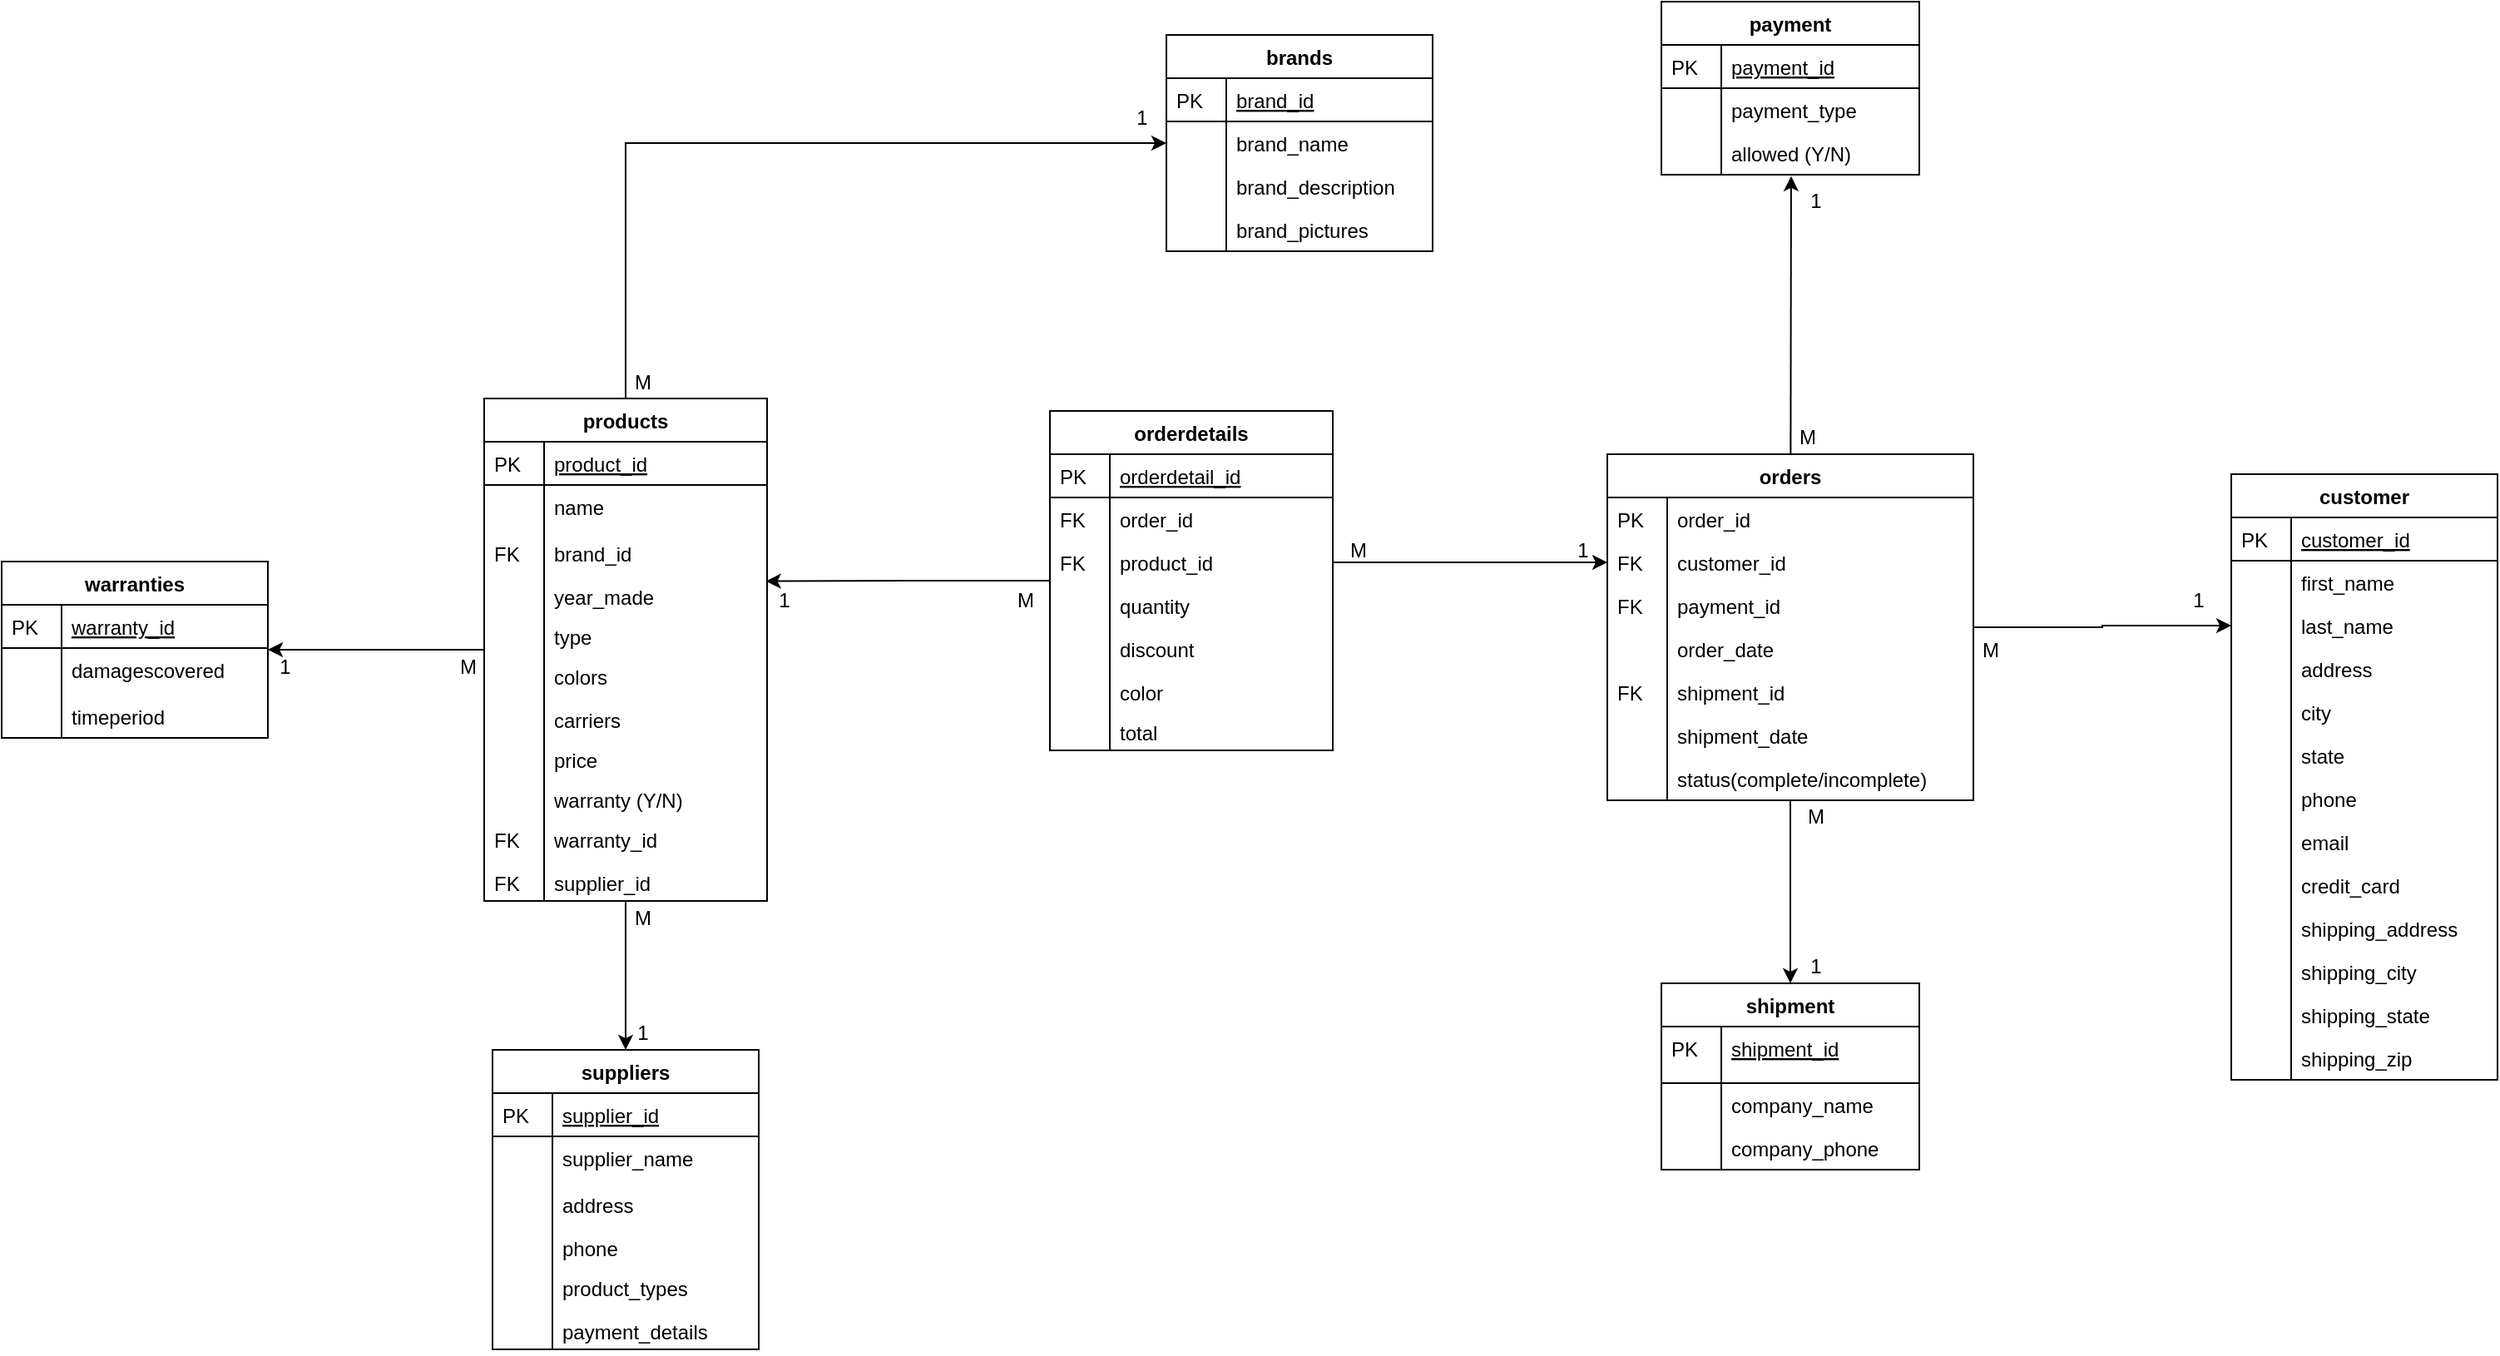<mxfile version="14.5.7" type="device" pages="2"><diagram id="UAbORmO-be3CJ3H6lX2b" name="Page-1"><mxGraphModel dx="2272" dy="762" grid="1" gridSize="10" guides="1" tooltips="1" connect="1" arrows="1" fold="1" page="1" pageScale="1" pageWidth="850" pageHeight="1100" math="0" shadow="0"><root><mxCell id="0"/><mxCell id="1" parent="0"/><mxCell id="PL3y0zUnWInTUXPG4o24-1" value="" style="edgeStyle=orthogonalEdgeStyle;rounded=0;orthogonalLoop=1;jettySize=auto;html=1;fontColor=#000000;entryX=0;entryY=0.5;entryDx=0;entryDy=0;" parent="1" source="PL3y0zUnWInTUXPG4o24-4" target="PL3y0zUnWInTUXPG4o24-53" edge="1"><mxGeometry relative="1" as="geometry"><mxPoint x="384" y="476.0" as="targetPoint"/></mxGeometry></mxCell><mxCell id="PL3y0zUnWInTUXPG4o24-2" value="" style="edgeStyle=orthogonalEdgeStyle;rounded=0;orthogonalLoop=1;jettySize=auto;html=1;fontColor=#000000;" parent="1" source="PL3y0zUnWInTUXPG4o24-4" target="PL3y0zUnWInTUXPG4o24-120" edge="1"><mxGeometry relative="1" as="geometry"/></mxCell><mxCell id="PL3y0zUnWInTUXPG4o24-3" value="" style="edgeStyle=orthogonalEdgeStyle;rounded=0;orthogonalLoop=1;jettySize=auto;html=1;fontColor=#000000;" parent="1" source="PL3y0zUnWInTUXPG4o24-4" target="PL3y0zUnWInTUXPG4o24-133" edge="1"><mxGeometry relative="1" as="geometry"/></mxCell><mxCell id="PL3y0zUnWInTUXPG4o24-4" value="products" style="swimlane;fontStyle=1;childLayout=stackLayout;horizontal=1;startSize=26;horizontalStack=0;resizeParent=1;resizeLast=0;collapsible=1;marginBottom=0;rounded=0;shadow=0;strokeWidth=1;" parent="1" vertex="1"><mxGeometry x="44" y="614.5" width="170" height="302" as="geometry"><mxRectangle x="20" y="171" width="160" height="26" as="alternateBounds"/></mxGeometry></mxCell><mxCell id="PL3y0zUnWInTUXPG4o24-5" value="product_id" style="shape=partialRectangle;top=0;left=0;right=0;bottom=1;align=left;verticalAlign=top;fillColor=none;spacingLeft=40;spacingRight=4;overflow=hidden;rotatable=0;points=[[0,0.5],[1,0.5]];portConstraint=eastwest;dropTarget=0;rounded=0;shadow=0;strokeWidth=1;fontStyle=4" parent="PL3y0zUnWInTUXPG4o24-4" vertex="1"><mxGeometry y="26" width="170" height="26" as="geometry"/></mxCell><mxCell id="PL3y0zUnWInTUXPG4o24-6" value="PK" style="shape=partialRectangle;top=0;left=0;bottom=0;fillColor=none;align=left;verticalAlign=top;spacingLeft=4;spacingRight=4;overflow=hidden;rotatable=0;points=[];portConstraint=eastwest;part=1;" parent="PL3y0zUnWInTUXPG4o24-5" vertex="1" connectable="0"><mxGeometry width="36" height="26" as="geometry"/></mxCell><mxCell id="PL3y0zUnWInTUXPG4o24-7" value="name" style="shape=partialRectangle;top=0;left=0;right=0;bottom=0;align=left;verticalAlign=top;fillColor=none;spacingLeft=40;spacingRight=4;overflow=hidden;rotatable=0;points=[[0,0.5],[1,0.5]];portConstraint=eastwest;dropTarget=0;rounded=0;shadow=0;strokeWidth=1;fontStyle=0" parent="PL3y0zUnWInTUXPG4o24-4" vertex="1"><mxGeometry y="52" width="170" height="28" as="geometry"/></mxCell><mxCell id="PL3y0zUnWInTUXPG4o24-8" value="" style="shape=partialRectangle;top=0;left=0;bottom=0;fillColor=none;align=left;verticalAlign=top;spacingLeft=4;spacingRight=4;overflow=hidden;rotatable=0;points=[];portConstraint=eastwest;part=1;" parent="PL3y0zUnWInTUXPG4o24-7" vertex="1" connectable="0"><mxGeometry width="36" height="28" as="geometry"/></mxCell><mxCell id="PL3y0zUnWInTUXPG4o24-9" value="brand_id" style="shape=partialRectangle;top=0;left=0;right=0;bottom=0;align=left;verticalAlign=top;fillColor=none;spacingLeft=40;spacingRight=4;overflow=hidden;rotatable=0;points=[[0,0.5],[1,0.5]];portConstraint=eastwest;dropTarget=0;rounded=0;shadow=0;strokeWidth=1;fontStyle=0" parent="PL3y0zUnWInTUXPG4o24-4" vertex="1"><mxGeometry y="80" width="170" height="26" as="geometry"/></mxCell><mxCell id="PL3y0zUnWInTUXPG4o24-10" value="FK" style="shape=partialRectangle;top=0;left=0;bottom=0;fillColor=none;align=left;verticalAlign=top;spacingLeft=4;spacingRight=4;overflow=hidden;rotatable=0;points=[];portConstraint=eastwest;part=1;" parent="PL3y0zUnWInTUXPG4o24-9" vertex="1" connectable="0"><mxGeometry width="36" height="26" as="geometry"/></mxCell><mxCell id="PL3y0zUnWInTUXPG4o24-11" value="year_made" style="shape=partialRectangle;top=0;left=0;right=0;bottom=0;align=left;verticalAlign=top;fillColor=none;spacingLeft=40;spacingRight=4;overflow=hidden;rotatable=0;points=[[0,0.5],[1,0.5]];portConstraint=eastwest;dropTarget=0;rounded=0;shadow=0;strokeWidth=1;fontStyle=0" parent="PL3y0zUnWInTUXPG4o24-4" vertex="1"><mxGeometry y="106" width="170" height="24" as="geometry"/></mxCell><mxCell id="PL3y0zUnWInTUXPG4o24-12" value="" style="shape=partialRectangle;top=0;left=0;bottom=0;fillColor=none;align=left;verticalAlign=top;spacingLeft=4;spacingRight=4;overflow=hidden;rotatable=0;points=[];portConstraint=eastwest;part=1;" parent="PL3y0zUnWInTUXPG4o24-11" vertex="1" connectable="0"><mxGeometry width="36" height="24" as="geometry"/></mxCell><mxCell id="PL3y0zUnWInTUXPG4o24-13" value="type" style="shape=partialRectangle;top=0;left=0;right=0;bottom=0;align=left;verticalAlign=top;fillColor=none;spacingLeft=40;spacingRight=4;overflow=hidden;rotatable=0;points=[[0,0.5],[1,0.5]];portConstraint=eastwest;dropTarget=0;rounded=0;shadow=0;strokeWidth=1;" parent="PL3y0zUnWInTUXPG4o24-4" vertex="1"><mxGeometry y="130" width="170" height="24" as="geometry"/></mxCell><mxCell id="PL3y0zUnWInTUXPG4o24-14" value="" style="shape=partialRectangle;top=0;left=0;bottom=0;fillColor=none;align=left;verticalAlign=top;spacingLeft=4;spacingRight=4;overflow=hidden;rotatable=0;points=[];portConstraint=eastwest;part=1;" parent="PL3y0zUnWInTUXPG4o24-13" vertex="1" connectable="0"><mxGeometry width="36" height="24" as="geometry"/></mxCell><mxCell id="PL3y0zUnWInTUXPG4o24-15" value="colors" style="shape=partialRectangle;top=0;left=0;right=0;bottom=0;align=left;verticalAlign=top;fillColor=none;spacingLeft=40;spacingRight=4;overflow=hidden;rotatable=0;points=[[0,0.5],[1,0.5]];portConstraint=eastwest;dropTarget=0;rounded=0;shadow=0;strokeWidth=1;fontStyle=0" parent="PL3y0zUnWInTUXPG4o24-4" vertex="1"><mxGeometry y="154" width="170" height="26" as="geometry"/></mxCell><mxCell id="PL3y0zUnWInTUXPG4o24-16" value="" style="shape=partialRectangle;top=0;left=0;bottom=0;fillColor=none;align=left;verticalAlign=top;spacingLeft=4;spacingRight=4;overflow=hidden;rotatable=0;points=[];portConstraint=eastwest;part=1;" parent="PL3y0zUnWInTUXPG4o24-15" vertex="1" connectable="0"><mxGeometry width="36" height="26" as="geometry"/></mxCell><mxCell id="PL3y0zUnWInTUXPG4o24-17" value="carriers" style="shape=partialRectangle;top=0;left=0;right=0;bottom=0;align=left;verticalAlign=top;fillColor=none;spacingLeft=40;spacingRight=4;overflow=hidden;rotatable=0;points=[[0,0.5],[1,0.5]];portConstraint=eastwest;dropTarget=0;rounded=0;shadow=0;strokeWidth=1;fontStyle=0" parent="PL3y0zUnWInTUXPG4o24-4" vertex="1"><mxGeometry y="180" width="170" height="24" as="geometry"/></mxCell><mxCell id="PL3y0zUnWInTUXPG4o24-18" value="" style="shape=partialRectangle;top=0;left=0;bottom=0;fillColor=none;align=left;verticalAlign=top;spacingLeft=4;spacingRight=4;overflow=hidden;rotatable=0;points=[];portConstraint=eastwest;part=1;" parent="PL3y0zUnWInTUXPG4o24-17" vertex="1" connectable="0"><mxGeometry width="36" height="24" as="geometry"/></mxCell><mxCell id="PL3y0zUnWInTUXPG4o24-19" value="price" style="shape=partialRectangle;top=0;left=0;right=0;bottom=0;align=left;verticalAlign=top;fillColor=none;spacingLeft=40;spacingRight=4;overflow=hidden;rotatable=0;points=[[0,0.5],[1,0.5]];portConstraint=eastwest;dropTarget=0;rounded=0;shadow=0;strokeWidth=1;fontStyle=0" parent="PL3y0zUnWInTUXPG4o24-4" vertex="1"><mxGeometry y="204" width="170" height="24" as="geometry"/></mxCell><mxCell id="PL3y0zUnWInTUXPG4o24-20" value="" style="shape=partialRectangle;top=0;left=0;bottom=0;fillColor=none;align=left;verticalAlign=top;spacingLeft=4;spacingRight=4;overflow=hidden;rotatable=0;points=[];portConstraint=eastwest;part=1;" parent="PL3y0zUnWInTUXPG4o24-19" vertex="1" connectable="0"><mxGeometry width="36" height="24" as="geometry"/></mxCell><mxCell id="PL3y0zUnWInTUXPG4o24-21" value="warranty (Y/N)" style="shape=partialRectangle;top=0;left=0;right=0;bottom=0;align=left;verticalAlign=top;fillColor=none;spacingLeft=40;spacingRight=4;overflow=hidden;rotatable=0;points=[[0,0.5],[1,0.5]];portConstraint=eastwest;dropTarget=0;rounded=0;shadow=0;strokeWidth=1;" parent="PL3y0zUnWInTUXPG4o24-4" vertex="1"><mxGeometry y="228" width="170" height="24" as="geometry"/></mxCell><mxCell id="PL3y0zUnWInTUXPG4o24-22" value="" style="shape=partialRectangle;top=0;left=0;bottom=0;fillColor=none;align=left;verticalAlign=top;spacingLeft=4;spacingRight=4;overflow=hidden;rotatable=0;points=[];portConstraint=eastwest;part=1;" parent="PL3y0zUnWInTUXPG4o24-21" vertex="1" connectable="0"><mxGeometry width="36" height="24" as="geometry"/></mxCell><mxCell id="PL3y0zUnWInTUXPG4o24-23" value="warranty_id" style="shape=partialRectangle;top=0;left=0;right=0;bottom=0;align=left;verticalAlign=top;fillColor=none;spacingLeft=40;spacingRight=4;overflow=hidden;rotatable=0;points=[[0,0.5],[1,0.5]];portConstraint=eastwest;dropTarget=0;rounded=0;shadow=0;strokeWidth=1;fontStyle=0" parent="PL3y0zUnWInTUXPG4o24-4" vertex="1"><mxGeometry y="252" width="170" height="26" as="geometry"/></mxCell><mxCell id="PL3y0zUnWInTUXPG4o24-24" value="FK" style="shape=partialRectangle;top=0;left=0;bottom=0;fillColor=none;align=left;verticalAlign=top;spacingLeft=4;spacingRight=4;overflow=hidden;rotatable=0;points=[];portConstraint=eastwest;part=1;" parent="PL3y0zUnWInTUXPG4o24-23" vertex="1" connectable="0"><mxGeometry width="36" height="26" as="geometry"/></mxCell><mxCell id="PL3y0zUnWInTUXPG4o24-25" value="supplier_id" style="shape=partialRectangle;top=0;left=0;right=0;bottom=0;align=left;verticalAlign=top;fillColor=none;spacingLeft=40;spacingRight=4;overflow=hidden;rotatable=0;points=[[0,0.5],[1,0.5]];portConstraint=eastwest;dropTarget=0;rounded=0;shadow=0;strokeWidth=1;" parent="PL3y0zUnWInTUXPG4o24-4" vertex="1"><mxGeometry y="278" width="170" height="24" as="geometry"/></mxCell><mxCell id="PL3y0zUnWInTUXPG4o24-26" value="FK" style="shape=partialRectangle;top=0;left=0;bottom=0;fillColor=none;align=left;verticalAlign=top;spacingLeft=4;spacingRight=4;overflow=hidden;rotatable=0;points=[];portConstraint=eastwest;part=1;" parent="PL3y0zUnWInTUXPG4o24-25" vertex="1" connectable="0"><mxGeometry width="36" height="24" as="geometry"/></mxCell><mxCell id="PL3y0zUnWInTUXPG4o24-27" value="customer" style="swimlane;fontStyle=1;childLayout=stackLayout;horizontal=1;startSize=26;horizontalStack=0;resizeParent=1;resizeLast=0;collapsible=1;marginBottom=0;rounded=0;shadow=0;strokeWidth=1;" parent="1" vertex="1"><mxGeometry x="1094" y="660" width="160" height="364" as="geometry"><mxRectangle x="1094" y="660" width="160" height="26" as="alternateBounds"/></mxGeometry></mxCell><mxCell id="PL3y0zUnWInTUXPG4o24-28" value="customer_id" style="shape=partialRectangle;top=0;left=0;right=0;bottom=1;align=left;verticalAlign=top;fillColor=none;spacingLeft=40;spacingRight=4;overflow=hidden;rotatable=0;points=[[0,0.5],[1,0.5]];portConstraint=eastwest;dropTarget=0;rounded=0;shadow=0;strokeWidth=1;fontStyle=4" parent="PL3y0zUnWInTUXPG4o24-27" vertex="1"><mxGeometry y="26" width="160" height="26" as="geometry"/></mxCell><mxCell id="PL3y0zUnWInTUXPG4o24-29" value="PK" style="shape=partialRectangle;top=0;left=0;bottom=0;fillColor=none;align=left;verticalAlign=top;spacingLeft=4;spacingRight=4;overflow=hidden;rotatable=0;points=[];portConstraint=eastwest;part=1;" parent="PL3y0zUnWInTUXPG4o24-28" vertex="1" connectable="0"><mxGeometry width="36" height="26" as="geometry"/></mxCell><mxCell id="PL3y0zUnWInTUXPG4o24-30" value="first_name" style="shape=partialRectangle;top=0;left=0;right=0;bottom=0;align=left;verticalAlign=top;fillColor=none;spacingLeft=40;spacingRight=4;overflow=hidden;rotatable=0;points=[[0,0.5],[1,0.5]];portConstraint=eastwest;dropTarget=0;rounded=0;shadow=0;strokeWidth=1;" parent="PL3y0zUnWInTUXPG4o24-27" vertex="1"><mxGeometry y="52" width="160" height="26" as="geometry"/></mxCell><mxCell id="PL3y0zUnWInTUXPG4o24-31" value="" style="shape=partialRectangle;top=0;left=0;bottom=0;fillColor=none;align=left;verticalAlign=top;spacingLeft=4;spacingRight=4;overflow=hidden;rotatable=0;points=[];portConstraint=eastwest;part=1;" parent="PL3y0zUnWInTUXPG4o24-30" vertex="1" connectable="0"><mxGeometry width="36" height="26" as="geometry"/></mxCell><mxCell id="PL3y0zUnWInTUXPG4o24-32" value="last_name" style="shape=partialRectangle;top=0;left=0;right=0;bottom=0;align=left;verticalAlign=top;fillColor=none;spacingLeft=40;spacingRight=4;overflow=hidden;rotatable=0;points=[[0,0.5],[1,0.5]];portConstraint=eastwest;dropTarget=0;rounded=0;shadow=0;strokeWidth=1;" parent="PL3y0zUnWInTUXPG4o24-27" vertex="1"><mxGeometry y="78" width="160" height="26" as="geometry"/></mxCell><mxCell id="PL3y0zUnWInTUXPG4o24-33" value="" style="shape=partialRectangle;top=0;left=0;bottom=0;fillColor=none;align=left;verticalAlign=top;spacingLeft=4;spacingRight=4;overflow=hidden;rotatable=0;points=[];portConstraint=eastwest;part=1;" parent="PL3y0zUnWInTUXPG4o24-32" vertex="1" connectable="0"><mxGeometry width="36" height="26" as="geometry"/></mxCell><mxCell id="PL3y0zUnWInTUXPG4o24-34" value="address" style="shape=partialRectangle;top=0;left=0;right=0;bottom=0;align=left;verticalAlign=top;fillColor=none;spacingLeft=40;spacingRight=4;overflow=hidden;rotatable=0;points=[[0,0.5],[1,0.5]];portConstraint=eastwest;dropTarget=0;rounded=0;shadow=0;strokeWidth=1;" parent="PL3y0zUnWInTUXPG4o24-27" vertex="1"><mxGeometry y="104" width="160" height="26" as="geometry"/></mxCell><mxCell id="PL3y0zUnWInTUXPG4o24-35" value="" style="shape=partialRectangle;top=0;left=0;bottom=0;fillColor=none;align=left;verticalAlign=top;spacingLeft=4;spacingRight=4;overflow=hidden;rotatable=0;points=[];portConstraint=eastwest;part=1;" parent="PL3y0zUnWInTUXPG4o24-34" vertex="1" connectable="0"><mxGeometry width="36" height="26" as="geometry"/></mxCell><mxCell id="PL3y0zUnWInTUXPG4o24-36" value="city" style="shape=partialRectangle;top=0;left=0;right=0;bottom=0;align=left;verticalAlign=top;fillColor=none;spacingLeft=40;spacingRight=4;overflow=hidden;rotatable=0;points=[[0,0.5],[1,0.5]];portConstraint=eastwest;dropTarget=0;rounded=0;shadow=0;strokeWidth=1;" parent="PL3y0zUnWInTUXPG4o24-27" vertex="1"><mxGeometry y="130" width="160" height="26" as="geometry"/></mxCell><mxCell id="PL3y0zUnWInTUXPG4o24-37" value="" style="shape=partialRectangle;top=0;left=0;bottom=0;fillColor=none;align=left;verticalAlign=top;spacingLeft=4;spacingRight=4;overflow=hidden;rotatable=0;points=[];portConstraint=eastwest;part=1;" parent="PL3y0zUnWInTUXPG4o24-36" vertex="1" connectable="0"><mxGeometry width="36" height="26" as="geometry"/></mxCell><mxCell id="PL3y0zUnWInTUXPG4o24-38" value="state" style="shape=partialRectangle;top=0;left=0;right=0;bottom=0;align=left;verticalAlign=top;fillColor=none;spacingLeft=40;spacingRight=4;overflow=hidden;rotatable=0;points=[[0,0.5],[1,0.5]];portConstraint=eastwest;dropTarget=0;rounded=0;shadow=0;strokeWidth=1;" parent="PL3y0zUnWInTUXPG4o24-27" vertex="1"><mxGeometry y="156" width="160" height="26" as="geometry"/></mxCell><mxCell id="PL3y0zUnWInTUXPG4o24-39" value="" style="shape=partialRectangle;top=0;left=0;bottom=0;fillColor=none;align=left;verticalAlign=top;spacingLeft=4;spacingRight=4;overflow=hidden;rotatable=0;points=[];portConstraint=eastwest;part=1;" parent="PL3y0zUnWInTUXPG4o24-38" vertex="1" connectable="0"><mxGeometry width="36" height="26" as="geometry"/></mxCell><mxCell id="PL3y0zUnWInTUXPG4o24-40" value="phone" style="shape=partialRectangle;top=0;left=0;right=0;bottom=0;align=left;verticalAlign=top;fillColor=none;spacingLeft=40;spacingRight=4;overflow=hidden;rotatable=0;points=[[0,0.5],[1,0.5]];portConstraint=eastwest;dropTarget=0;rounded=0;shadow=0;strokeWidth=1;" parent="PL3y0zUnWInTUXPG4o24-27" vertex="1"><mxGeometry y="182" width="160" height="26" as="geometry"/></mxCell><mxCell id="PL3y0zUnWInTUXPG4o24-41" value="" style="shape=partialRectangle;top=0;left=0;bottom=0;fillColor=none;align=left;verticalAlign=top;spacingLeft=4;spacingRight=4;overflow=hidden;rotatable=0;points=[];portConstraint=eastwest;part=1;" parent="PL3y0zUnWInTUXPG4o24-40" vertex="1" connectable="0"><mxGeometry width="36" height="26" as="geometry"/></mxCell><mxCell id="PL3y0zUnWInTUXPG4o24-42" value="email" style="shape=partialRectangle;top=0;left=0;right=0;bottom=0;align=left;verticalAlign=top;fillColor=none;spacingLeft=40;spacingRight=4;overflow=hidden;rotatable=0;points=[[0,0.5],[1,0.5]];portConstraint=eastwest;dropTarget=0;rounded=0;shadow=0;strokeWidth=1;" parent="PL3y0zUnWInTUXPG4o24-27" vertex="1"><mxGeometry y="208" width="160" height="26" as="geometry"/></mxCell><mxCell id="PL3y0zUnWInTUXPG4o24-43" value="" style="shape=partialRectangle;top=0;left=0;bottom=0;fillColor=none;align=left;verticalAlign=top;spacingLeft=4;spacingRight=4;overflow=hidden;rotatable=0;points=[];portConstraint=eastwest;part=1;" parent="PL3y0zUnWInTUXPG4o24-42" vertex="1" connectable="0"><mxGeometry width="36" height="26" as="geometry"/></mxCell><mxCell id="PL3y0zUnWInTUXPG4o24-44" value="credit_card" style="shape=partialRectangle;top=0;left=0;right=0;bottom=0;align=left;verticalAlign=top;fillColor=none;spacingLeft=40;spacingRight=4;overflow=hidden;rotatable=0;points=[[0,0.5],[1,0.5]];portConstraint=eastwest;dropTarget=0;rounded=0;shadow=0;strokeWidth=1;" parent="PL3y0zUnWInTUXPG4o24-27" vertex="1"><mxGeometry y="234" width="160" height="26" as="geometry"/></mxCell><mxCell id="PL3y0zUnWInTUXPG4o24-45" value="" style="shape=partialRectangle;top=0;left=0;bottom=0;fillColor=none;align=left;verticalAlign=top;spacingLeft=4;spacingRight=4;overflow=hidden;rotatable=0;points=[];portConstraint=eastwest;part=1;" parent="PL3y0zUnWInTUXPG4o24-44" vertex="1" connectable="0"><mxGeometry width="36" height="26" as="geometry"/></mxCell><mxCell id="PL3y0zUnWInTUXPG4o24-46" value="shipping_address" style="shape=partialRectangle;top=0;left=0;right=0;bottom=0;align=left;verticalAlign=top;fillColor=none;spacingLeft=40;spacingRight=4;overflow=hidden;rotatable=0;points=[[0,0.5],[1,0.5]];portConstraint=eastwest;dropTarget=0;rounded=0;shadow=0;strokeWidth=1;" parent="PL3y0zUnWInTUXPG4o24-27" vertex="1"><mxGeometry y="260" width="160" height="26" as="geometry"/></mxCell><mxCell id="PL3y0zUnWInTUXPG4o24-47" value="" style="shape=partialRectangle;top=0;left=0;bottom=0;fillColor=none;align=left;verticalAlign=top;spacingLeft=4;spacingRight=4;overflow=hidden;rotatable=0;points=[];portConstraint=eastwest;part=1;" parent="PL3y0zUnWInTUXPG4o24-46" vertex="1" connectable="0"><mxGeometry width="36" height="26" as="geometry"/></mxCell><mxCell id="PL3y0zUnWInTUXPG4o24-48" value="shipping_city" style="shape=partialRectangle;top=0;left=0;right=0;bottom=0;align=left;verticalAlign=top;fillColor=none;spacingLeft=40;spacingRight=4;overflow=hidden;rotatable=0;points=[[0,0.5],[1,0.5]];portConstraint=eastwest;dropTarget=0;rounded=0;shadow=0;strokeWidth=1;" parent="PL3y0zUnWInTUXPG4o24-27" vertex="1"><mxGeometry y="286" width="160" height="26" as="geometry"/></mxCell><mxCell id="PL3y0zUnWInTUXPG4o24-49" value="" style="shape=partialRectangle;top=0;left=0;bottom=0;fillColor=none;align=left;verticalAlign=top;spacingLeft=4;spacingRight=4;overflow=hidden;rotatable=0;points=[];portConstraint=eastwest;part=1;" parent="PL3y0zUnWInTUXPG4o24-48" vertex="1" connectable="0"><mxGeometry width="36" height="26" as="geometry"/></mxCell><mxCell id="LJ3mFk7Ll7IGi2T3cBao-1" value="shipping_state" style="shape=partialRectangle;top=0;left=0;right=0;bottom=0;align=left;verticalAlign=top;fillColor=none;spacingLeft=40;spacingRight=4;overflow=hidden;rotatable=0;points=[[0,0.5],[1,0.5]];portConstraint=eastwest;dropTarget=0;rounded=0;shadow=0;strokeWidth=1;" vertex="1" parent="PL3y0zUnWInTUXPG4o24-27"><mxGeometry y="312" width="160" height="26" as="geometry"/></mxCell><mxCell id="LJ3mFk7Ll7IGi2T3cBao-2" value="" style="shape=partialRectangle;top=0;left=0;bottom=0;fillColor=none;align=left;verticalAlign=top;spacingLeft=4;spacingRight=4;overflow=hidden;rotatable=0;points=[];portConstraint=eastwest;part=1;" vertex="1" connectable="0" parent="LJ3mFk7Ll7IGi2T3cBao-1"><mxGeometry width="36" height="26" as="geometry"/></mxCell><mxCell id="LJ3mFk7Ll7IGi2T3cBao-5" value="shipping_zip" style="shape=partialRectangle;top=0;left=0;right=0;bottom=0;align=left;verticalAlign=top;fillColor=none;spacingLeft=40;spacingRight=4;overflow=hidden;rotatable=0;points=[[0,0.5],[1,0.5]];portConstraint=eastwest;dropTarget=0;rounded=0;shadow=0;strokeWidth=1;" vertex="1" parent="PL3y0zUnWInTUXPG4o24-27"><mxGeometry y="338" width="160" height="26" as="geometry"/></mxCell><mxCell id="LJ3mFk7Ll7IGi2T3cBao-6" value="" style="shape=partialRectangle;top=0;left=0;bottom=0;fillColor=none;align=left;verticalAlign=top;spacingLeft=4;spacingRight=4;overflow=hidden;rotatable=0;points=[];portConstraint=eastwest;part=1;" vertex="1" connectable="0" parent="LJ3mFk7Ll7IGi2T3cBao-5"><mxGeometry width="36" height="26" as="geometry"/></mxCell><mxCell id="PL3y0zUnWInTUXPG4o24-50" value="brands" style="swimlane;fontStyle=1;childLayout=stackLayout;horizontal=1;startSize=26;horizontalStack=0;resizeParent=1;resizeLast=0;collapsible=1;marginBottom=0;rounded=0;shadow=0;strokeWidth=1;swimlaneLine=1;glass=0;" parent="1" vertex="1"><mxGeometry x="454" y="396" width="160" height="130" as="geometry"><mxRectangle x="260" y="270" width="160" height="26" as="alternateBounds"/></mxGeometry></mxCell><mxCell id="PL3y0zUnWInTUXPG4o24-51" value="brand_id" style="shape=partialRectangle;top=0;left=0;right=0;bottom=1;align=left;verticalAlign=top;fillColor=none;spacingLeft=40;spacingRight=4;overflow=hidden;rotatable=0;points=[[0,0.5],[1,0.5]];portConstraint=eastwest;dropTarget=0;rounded=0;shadow=0;strokeWidth=1;fontStyle=4" parent="PL3y0zUnWInTUXPG4o24-50" vertex="1"><mxGeometry y="26" width="160" height="26" as="geometry"/></mxCell><mxCell id="PL3y0zUnWInTUXPG4o24-52" value="PK" style="shape=partialRectangle;top=0;left=0;bottom=0;fillColor=none;align=left;verticalAlign=top;spacingLeft=4;spacingRight=4;overflow=hidden;rotatable=0;points=[];portConstraint=eastwest;part=1;" parent="PL3y0zUnWInTUXPG4o24-51" vertex="1" connectable="0"><mxGeometry width="36" height="26" as="geometry"/></mxCell><mxCell id="PL3y0zUnWInTUXPG4o24-53" value="brand_name" style="shape=partialRectangle;top=0;left=0;right=0;bottom=0;align=left;verticalAlign=top;fillColor=none;spacingLeft=40;spacingRight=4;overflow=hidden;rotatable=0;points=[[0,0.5],[1,0.5]];portConstraint=eastwest;dropTarget=0;rounded=0;shadow=0;strokeWidth=1;" parent="PL3y0zUnWInTUXPG4o24-50" vertex="1"><mxGeometry y="52" width="160" height="26" as="geometry"/></mxCell><mxCell id="PL3y0zUnWInTUXPG4o24-54" value="" style="shape=partialRectangle;top=0;left=0;bottom=0;fillColor=none;align=left;verticalAlign=top;spacingLeft=4;spacingRight=4;overflow=hidden;rotatable=0;points=[];portConstraint=eastwest;part=1;" parent="PL3y0zUnWInTUXPG4o24-53" vertex="1" connectable="0"><mxGeometry width="36" height="26" as="geometry"/></mxCell><mxCell id="PL3y0zUnWInTUXPG4o24-55" value="brand_description" style="shape=partialRectangle;top=0;left=0;right=0;bottom=0;align=left;verticalAlign=top;fillColor=none;spacingLeft=40;spacingRight=4;overflow=hidden;rotatable=0;points=[[0,0.5],[1,0.5]];portConstraint=eastwest;dropTarget=0;rounded=0;shadow=0;strokeWidth=1;" parent="PL3y0zUnWInTUXPG4o24-50" vertex="1"><mxGeometry y="78" width="160" height="26" as="geometry"/></mxCell><mxCell id="PL3y0zUnWInTUXPG4o24-56" value="" style="shape=partialRectangle;top=0;left=0;bottom=0;fillColor=none;align=left;verticalAlign=top;spacingLeft=4;spacingRight=4;overflow=hidden;rotatable=0;points=[];portConstraint=eastwest;part=1;" parent="PL3y0zUnWInTUXPG4o24-55" vertex="1" connectable="0"><mxGeometry width="36" height="26" as="geometry"/></mxCell><mxCell id="PL3y0zUnWInTUXPG4o24-57" value="brand_pictures" style="shape=partialRectangle;top=0;left=0;right=0;bottom=0;align=left;verticalAlign=top;fillColor=none;spacingLeft=40;spacingRight=4;overflow=hidden;rotatable=0;points=[[0,0.5],[1,0.5]];portConstraint=eastwest;dropTarget=0;rounded=0;shadow=0;strokeWidth=1;" parent="PL3y0zUnWInTUXPG4o24-50" vertex="1"><mxGeometry y="104" width="160" height="26" as="geometry"/></mxCell><mxCell id="PL3y0zUnWInTUXPG4o24-58" value="" style="shape=partialRectangle;top=0;left=0;bottom=0;fillColor=none;align=left;verticalAlign=top;spacingLeft=4;spacingRight=4;overflow=hidden;rotatable=0;points=[];portConstraint=eastwest;part=1;" parent="PL3y0zUnWInTUXPG4o24-57" vertex="1" connectable="0"><mxGeometry width="36" height="26" as="geometry"/></mxCell><mxCell id="PL3y0zUnWInTUXPG4o24-59" value="" style="rounded=0;orthogonalLoop=1;jettySize=auto;html=1;fontColor=#000000;entryX=0.503;entryY=1.034;entryDx=0;entryDy=0;entryPerimeter=0;" parent="1" source="PL3y0zUnWInTUXPG4o24-62" target="PL3y0zUnWInTUXPG4o24-106" edge="1"><mxGeometry relative="1" as="geometry"><mxPoint x="809" y="530" as="targetPoint"/></mxGeometry></mxCell><mxCell id="PL3y0zUnWInTUXPG4o24-60" value="" style="edgeStyle=none;rounded=0;orthogonalLoop=1;jettySize=auto;html=1;fontColor=#000000;entryX=0.5;entryY=0;entryDx=0;entryDy=0;" parent="1" source="PL3y0zUnWInTUXPG4o24-62" target="PL3y0zUnWInTUXPG4o24-94" edge="1"><mxGeometry relative="1" as="geometry"><mxPoint x="807.602" y="968" as="targetPoint"/></mxGeometry></mxCell><mxCell id="PL3y0zUnWInTUXPG4o24-61" value="" style="edgeStyle=orthogonalEdgeStyle;rounded=0;orthogonalLoop=1;jettySize=auto;html=1;fontColor=#000000;entryX=0;entryY=0.5;entryDx=0;entryDy=0;" parent="1" source="PL3y0zUnWInTUXPG4o24-62" target="PL3y0zUnWInTUXPG4o24-32" edge="1"><mxGeometry relative="1" as="geometry"><mxPoint x="1034" y="566" as="targetPoint"/></mxGeometry></mxCell><mxCell id="PL3y0zUnWInTUXPG4o24-62" value="orders" style="swimlane;fontStyle=1;childLayout=stackLayout;horizontal=1;startSize=26;horizontalStack=0;resizeParent=1;resizeLast=0;collapsible=1;marginBottom=0;rounded=0;shadow=0;strokeWidth=1;swimlaneLine=1;glass=0;" parent="1" vertex="1"><mxGeometry x="719" y="648" width="220" height="208" as="geometry"><mxRectangle x="260" y="270" width="160" height="26" as="alternateBounds"/></mxGeometry></mxCell><mxCell id="PL3y0zUnWInTUXPG4o24-63" value="order_id" style="shape=partialRectangle;top=0;left=0;right=0;bottom=0;align=left;verticalAlign=top;fillColor=none;spacingLeft=40;spacingRight=4;overflow=hidden;rotatable=0;points=[[0,0.5],[1,0.5]];portConstraint=eastwest;dropTarget=0;rounded=0;shadow=0;strokeWidth=1;" parent="PL3y0zUnWInTUXPG4o24-62" vertex="1"><mxGeometry y="26" width="220" height="26" as="geometry"/></mxCell><mxCell id="PL3y0zUnWInTUXPG4o24-64" value="PK" style="shape=partialRectangle;top=0;left=0;bottom=0;fillColor=none;align=left;verticalAlign=top;spacingLeft=4;spacingRight=4;overflow=hidden;rotatable=0;points=[];portConstraint=eastwest;part=1;" parent="PL3y0zUnWInTUXPG4o24-63" vertex="1" connectable="0"><mxGeometry width="36" height="26" as="geometry"/></mxCell><mxCell id="PL3y0zUnWInTUXPG4o24-65" value="customer_id" style="shape=partialRectangle;top=0;left=0;right=0;bottom=0;align=left;verticalAlign=top;fillColor=none;spacingLeft=40;spacingRight=4;overflow=hidden;rotatable=0;points=[[0,0.5],[1,0.5]];portConstraint=eastwest;dropTarget=0;rounded=0;shadow=0;strokeWidth=1;" parent="PL3y0zUnWInTUXPG4o24-62" vertex="1"><mxGeometry y="52" width="220" height="26" as="geometry"/></mxCell><mxCell id="PL3y0zUnWInTUXPG4o24-66" value="FK" style="shape=partialRectangle;top=0;left=0;bottom=0;fillColor=none;align=left;verticalAlign=top;spacingLeft=4;spacingRight=4;overflow=hidden;rotatable=0;points=[];portConstraint=eastwest;part=1;" parent="PL3y0zUnWInTUXPG4o24-65" vertex="1" connectable="0"><mxGeometry width="36" height="26" as="geometry"/></mxCell><mxCell id="PL3y0zUnWInTUXPG4o24-67" value="payment_id" style="shape=partialRectangle;top=0;left=0;right=0;bottom=0;align=left;verticalAlign=top;fillColor=none;spacingLeft=40;spacingRight=4;overflow=hidden;rotatable=0;points=[[0,0.5],[1,0.5]];portConstraint=eastwest;dropTarget=0;rounded=0;shadow=0;strokeWidth=1;" parent="PL3y0zUnWInTUXPG4o24-62" vertex="1"><mxGeometry y="78" width="220" height="26" as="geometry"/></mxCell><mxCell id="PL3y0zUnWInTUXPG4o24-68" value="FK" style="shape=partialRectangle;top=0;left=0;bottom=0;fillColor=none;align=left;verticalAlign=top;spacingLeft=4;spacingRight=4;overflow=hidden;rotatable=0;points=[];portConstraint=eastwest;part=1;" parent="PL3y0zUnWInTUXPG4o24-67" vertex="1" connectable="0"><mxGeometry width="36" height="26" as="geometry"/></mxCell><mxCell id="PL3y0zUnWInTUXPG4o24-69" value="order_date" style="shape=partialRectangle;top=0;left=0;right=0;bottom=0;align=left;verticalAlign=top;fillColor=none;spacingLeft=40;spacingRight=4;overflow=hidden;rotatable=0;points=[[0,0.5],[1,0.5]];portConstraint=eastwest;dropTarget=0;rounded=0;shadow=0;strokeWidth=1;" parent="PL3y0zUnWInTUXPG4o24-62" vertex="1"><mxGeometry y="104" width="220" height="26" as="geometry"/></mxCell><mxCell id="PL3y0zUnWInTUXPG4o24-70" value="" style="shape=partialRectangle;top=0;left=0;bottom=0;fillColor=none;align=left;verticalAlign=top;spacingLeft=4;spacingRight=4;overflow=hidden;rotatable=0;points=[];portConstraint=eastwest;part=1;" parent="PL3y0zUnWInTUXPG4o24-69" vertex="1" connectable="0"><mxGeometry width="36" height="26" as="geometry"/></mxCell><mxCell id="PL3y0zUnWInTUXPG4o24-71" value="shipment_id" style="shape=partialRectangle;top=0;left=0;right=0;bottom=0;align=left;verticalAlign=top;fillColor=none;spacingLeft=40;spacingRight=4;overflow=hidden;rotatable=0;points=[[0,0.5],[1,0.5]];portConstraint=eastwest;dropTarget=0;rounded=0;shadow=0;strokeWidth=1;" parent="PL3y0zUnWInTUXPG4o24-62" vertex="1"><mxGeometry y="130" width="220" height="26" as="geometry"/></mxCell><mxCell id="PL3y0zUnWInTUXPG4o24-72" value="FK" style="shape=partialRectangle;top=0;left=0;bottom=0;fillColor=none;align=left;verticalAlign=top;spacingLeft=4;spacingRight=4;overflow=hidden;rotatable=0;points=[];portConstraint=eastwest;part=1;" parent="PL3y0zUnWInTUXPG4o24-71" vertex="1" connectable="0"><mxGeometry width="36" height="26" as="geometry"/></mxCell><mxCell id="PL3y0zUnWInTUXPG4o24-73" value="shipment_date" style="shape=partialRectangle;top=0;left=0;right=0;bottom=0;align=left;verticalAlign=top;fillColor=none;spacingLeft=40;spacingRight=4;overflow=hidden;rotatable=0;points=[[0,0.5],[1,0.5]];portConstraint=eastwest;dropTarget=0;rounded=0;shadow=0;strokeWidth=1;" parent="PL3y0zUnWInTUXPG4o24-62" vertex="1"><mxGeometry y="156" width="220" height="26" as="geometry"/></mxCell><mxCell id="PL3y0zUnWInTUXPG4o24-74" value="" style="shape=partialRectangle;top=0;left=0;bottom=0;fillColor=none;align=left;verticalAlign=top;spacingLeft=4;spacingRight=4;overflow=hidden;rotatable=0;points=[];portConstraint=eastwest;part=1;" parent="PL3y0zUnWInTUXPG4o24-73" vertex="1" connectable="0"><mxGeometry width="36" height="26" as="geometry"/></mxCell><mxCell id="PL3y0zUnWInTUXPG4o24-75" value="status(complete/incomplete)" style="shape=partialRectangle;top=0;left=0;right=0;bottom=0;align=left;verticalAlign=top;fillColor=none;spacingLeft=40;spacingRight=4;overflow=hidden;rotatable=0;points=[[0,0.5],[1,0.5]];portConstraint=eastwest;dropTarget=0;rounded=0;shadow=0;strokeWidth=1;" parent="PL3y0zUnWInTUXPG4o24-62" vertex="1"><mxGeometry y="182" width="220" height="26" as="geometry"/></mxCell><mxCell id="PL3y0zUnWInTUXPG4o24-76" value="" style="shape=partialRectangle;top=0;left=0;bottom=0;fillColor=none;align=left;verticalAlign=top;spacingLeft=4;spacingRight=4;overflow=hidden;rotatable=0;points=[];portConstraint=eastwest;part=1;" parent="PL3y0zUnWInTUXPG4o24-75" vertex="1" connectable="0"><mxGeometry width="36" height="26" as="geometry"/></mxCell><mxCell id="PL3y0zUnWInTUXPG4o24-77" value="" style="edgeStyle=orthogonalEdgeStyle;rounded=0;orthogonalLoop=1;jettySize=auto;html=1;fontColor=#000000;entryX=0;entryY=0.5;entryDx=0;entryDy=0;exitX=1;exitY=0.5;exitDx=0;exitDy=0;" parent="1" source="PL3y0zUnWInTUXPG4o24-84" target="PL3y0zUnWInTUXPG4o24-65" edge="1"><mxGeometry relative="1" as="geometry"><mxPoint x="534" y="746" as="targetPoint"/></mxGeometry></mxCell><mxCell id="PL3y0zUnWInTUXPG4o24-78" value="" style="edgeStyle=orthogonalEdgeStyle;rounded=0;orthogonalLoop=1;jettySize=auto;html=1;fontColor=#000000;entryX=0.996;entryY=0.159;entryDx=0;entryDy=0;entryPerimeter=0;" parent="1" source="PL3y0zUnWInTUXPG4o24-79" target="PL3y0zUnWInTUXPG4o24-11" edge="1"><mxGeometry relative="1" as="geometry"><mxPoint x="304" y="724" as="targetPoint"/></mxGeometry></mxCell><mxCell id="PL3y0zUnWInTUXPG4o24-79" value="orderdetails" style="swimlane;fontStyle=1;childLayout=stackLayout;horizontal=1;startSize=26;horizontalStack=0;resizeParent=1;resizeLast=0;collapsible=1;marginBottom=0;rounded=0;shadow=0;strokeWidth=1;" parent="1" vertex="1"><mxGeometry x="384" y="622" width="170" height="204" as="geometry"><mxRectangle x="260" y="270" width="160" height="26" as="alternateBounds"/></mxGeometry></mxCell><mxCell id="PL3y0zUnWInTUXPG4o24-80" value="orderdetail_id" style="shape=partialRectangle;top=0;left=0;right=0;bottom=1;align=left;verticalAlign=top;fillColor=none;spacingLeft=40;spacingRight=4;overflow=hidden;rotatable=0;points=[[0,0.5],[1,0.5]];portConstraint=eastwest;dropTarget=0;rounded=0;shadow=0;strokeWidth=1;fontStyle=4" parent="PL3y0zUnWInTUXPG4o24-79" vertex="1"><mxGeometry y="26" width="170" height="26" as="geometry"/></mxCell><mxCell id="PL3y0zUnWInTUXPG4o24-81" value="PK" style="shape=partialRectangle;top=0;left=0;bottom=0;fillColor=none;align=left;verticalAlign=top;spacingLeft=4;spacingRight=4;overflow=hidden;rotatable=0;points=[];portConstraint=eastwest;part=1;" parent="PL3y0zUnWInTUXPG4o24-80" vertex="1" connectable="0"><mxGeometry width="36" height="26" as="geometry"/></mxCell><mxCell id="PL3y0zUnWInTUXPG4o24-82" value="order_id" style="shape=partialRectangle;top=0;left=0;right=0;bottom=0;align=left;verticalAlign=top;fillColor=none;spacingLeft=40;spacingRight=4;overflow=hidden;rotatable=0;points=[[0,0.5],[1,0.5]];portConstraint=eastwest;dropTarget=0;rounded=0;shadow=0;strokeWidth=1;" parent="PL3y0zUnWInTUXPG4o24-79" vertex="1"><mxGeometry y="52" width="170" height="26" as="geometry"/></mxCell><mxCell id="PL3y0zUnWInTUXPG4o24-83" value="FK" style="shape=partialRectangle;top=0;left=0;bottom=0;fillColor=none;align=left;verticalAlign=top;spacingLeft=4;spacingRight=4;overflow=hidden;rotatable=0;points=[];portConstraint=eastwest;part=1;" parent="PL3y0zUnWInTUXPG4o24-82" vertex="1" connectable="0"><mxGeometry width="36" height="26" as="geometry"/></mxCell><mxCell id="PL3y0zUnWInTUXPG4o24-84" value="product_id" style="shape=partialRectangle;top=0;left=0;right=0;bottom=0;align=left;verticalAlign=top;fillColor=none;spacingLeft=40;spacingRight=4;overflow=hidden;rotatable=0;points=[[0,0.5],[1,0.5]];portConstraint=eastwest;dropTarget=0;rounded=0;shadow=0;strokeWidth=1;" parent="PL3y0zUnWInTUXPG4o24-79" vertex="1"><mxGeometry y="78" width="170" height="26" as="geometry"/></mxCell><mxCell id="PL3y0zUnWInTUXPG4o24-85" value="FK" style="shape=partialRectangle;top=0;left=0;bottom=0;fillColor=none;align=left;verticalAlign=top;spacingLeft=4;spacingRight=4;overflow=hidden;rotatable=0;points=[];portConstraint=eastwest;part=1;" parent="PL3y0zUnWInTUXPG4o24-84" vertex="1" connectable="0"><mxGeometry width="36" height="26" as="geometry"/></mxCell><mxCell id="PL3y0zUnWInTUXPG4o24-86" value="quantity" style="shape=partialRectangle;top=0;left=0;right=0;bottom=0;align=left;verticalAlign=top;fillColor=none;spacingLeft=40;spacingRight=4;overflow=hidden;rotatable=0;points=[[0,0.5],[1,0.5]];portConstraint=eastwest;dropTarget=0;rounded=0;shadow=0;strokeWidth=1;" parent="PL3y0zUnWInTUXPG4o24-79" vertex="1"><mxGeometry y="104" width="170" height="26" as="geometry"/></mxCell><mxCell id="PL3y0zUnWInTUXPG4o24-87" value="" style="shape=partialRectangle;top=0;left=0;bottom=0;fillColor=none;align=left;verticalAlign=top;spacingLeft=4;spacingRight=4;overflow=hidden;rotatable=0;points=[];portConstraint=eastwest;part=1;" parent="PL3y0zUnWInTUXPG4o24-86" vertex="1" connectable="0"><mxGeometry width="36" height="26" as="geometry"/></mxCell><mxCell id="PL3y0zUnWInTUXPG4o24-88" value="discount" style="shape=partialRectangle;top=0;left=0;right=0;bottom=0;align=left;verticalAlign=top;fillColor=none;spacingLeft=40;spacingRight=4;overflow=hidden;rotatable=0;points=[[0,0.5],[1,0.5]];portConstraint=eastwest;dropTarget=0;rounded=0;shadow=0;strokeWidth=1;" parent="PL3y0zUnWInTUXPG4o24-79" vertex="1"><mxGeometry y="130" width="170" height="26" as="geometry"/></mxCell><mxCell id="PL3y0zUnWInTUXPG4o24-89" value="" style="shape=partialRectangle;top=0;left=0;bottom=0;fillColor=none;align=left;verticalAlign=top;spacingLeft=4;spacingRight=4;overflow=hidden;rotatable=0;points=[];portConstraint=eastwest;part=1;" parent="PL3y0zUnWInTUXPG4o24-88" vertex="1" connectable="0"><mxGeometry width="36" height="26" as="geometry"/></mxCell><mxCell id="PL3y0zUnWInTUXPG4o24-90" value="color" style="shape=partialRectangle;top=0;left=0;right=0;bottom=0;align=left;verticalAlign=top;fillColor=none;spacingLeft=40;spacingRight=4;overflow=hidden;rotatable=0;points=[[0,0.5],[1,0.5]];portConstraint=eastwest;dropTarget=0;rounded=0;shadow=0;strokeWidth=1;" parent="PL3y0zUnWInTUXPG4o24-79" vertex="1"><mxGeometry y="156" width="170" height="24" as="geometry"/></mxCell><mxCell id="PL3y0zUnWInTUXPG4o24-91" value="" style="shape=partialRectangle;top=0;left=0;bottom=0;fillColor=none;align=left;verticalAlign=top;spacingLeft=4;spacingRight=4;overflow=hidden;rotatable=0;points=[];portConstraint=eastwest;part=1;" parent="PL3y0zUnWInTUXPG4o24-90" vertex="1" connectable="0"><mxGeometry width="36" height="24" as="geometry"/></mxCell><mxCell id="PL3y0zUnWInTUXPG4o24-92" value="total" style="shape=partialRectangle;top=0;left=0;right=0;bottom=0;align=left;verticalAlign=top;fillColor=none;spacingLeft=40;spacingRight=4;overflow=hidden;rotatable=0;points=[[0,0.5],[1,0.5]];portConstraint=eastwest;dropTarget=0;rounded=0;shadow=0;strokeWidth=1;" parent="PL3y0zUnWInTUXPG4o24-79" vertex="1"><mxGeometry y="180" width="170" height="24" as="geometry"/></mxCell><mxCell id="PL3y0zUnWInTUXPG4o24-93" value="" style="shape=partialRectangle;top=0;left=0;bottom=0;fillColor=none;align=left;verticalAlign=top;spacingLeft=4;spacingRight=4;overflow=hidden;rotatable=0;points=[];portConstraint=eastwest;part=1;" parent="PL3y0zUnWInTUXPG4o24-92" vertex="1" connectable="0"><mxGeometry width="36" height="24" as="geometry"/></mxCell><mxCell id="PL3y0zUnWInTUXPG4o24-94" value="shipment" style="swimlane;fontStyle=1;childLayout=stackLayout;horizontal=1;startSize=26;horizontalStack=0;resizeParent=1;resizeLast=0;collapsible=1;marginBottom=0;rounded=0;shadow=0;strokeWidth=1;swimlaneLine=1;glass=0;" parent="1" vertex="1"><mxGeometry x="751.5" y="966" width="155" height="112" as="geometry"><mxRectangle x="260" y="270" width="160" height="26" as="alternateBounds"/></mxGeometry></mxCell><mxCell id="PL3y0zUnWInTUXPG4o24-95" value="shipment_id" style="shape=partialRectangle;top=0;left=0;right=0;bottom=1;align=left;verticalAlign=top;fillColor=none;spacingLeft=40;spacingRight=4;overflow=hidden;rotatable=0;points=[[0,0.5],[1,0.5]];portConstraint=eastwest;dropTarget=0;rounded=0;shadow=0;strokeWidth=1;fontStyle=4" parent="PL3y0zUnWInTUXPG4o24-94" vertex="1"><mxGeometry y="26" width="155" height="34" as="geometry"/></mxCell><mxCell id="PL3y0zUnWInTUXPG4o24-96" value="PK" style="shape=partialRectangle;top=0;left=0;bottom=0;fillColor=none;align=left;verticalAlign=top;spacingLeft=4;spacingRight=4;overflow=hidden;rotatable=0;points=[];portConstraint=eastwest;part=1;" parent="PL3y0zUnWInTUXPG4o24-95" vertex="1" connectable="0"><mxGeometry width="36" height="34" as="geometry"/></mxCell><mxCell id="PL3y0zUnWInTUXPG4o24-97" value="company_name" style="shape=partialRectangle;top=0;left=0;right=0;bottom=0;align=left;verticalAlign=top;fillColor=none;spacingLeft=40;spacingRight=4;overflow=hidden;rotatable=0;points=[[0,0.5],[1,0.5]];portConstraint=eastwest;dropTarget=0;rounded=0;shadow=0;strokeWidth=1;" parent="PL3y0zUnWInTUXPG4o24-94" vertex="1"><mxGeometry y="60" width="155" height="26" as="geometry"/></mxCell><mxCell id="PL3y0zUnWInTUXPG4o24-98" value="" style="shape=partialRectangle;top=0;left=0;bottom=0;fillColor=none;align=left;verticalAlign=top;spacingLeft=4;spacingRight=4;overflow=hidden;rotatable=0;points=[];portConstraint=eastwest;part=1;" parent="PL3y0zUnWInTUXPG4o24-97" vertex="1" connectable="0"><mxGeometry width="36" height="26" as="geometry"/></mxCell><mxCell id="PL3y0zUnWInTUXPG4o24-99" value="company_phone" style="shape=partialRectangle;top=0;left=0;right=0;bottom=0;align=left;verticalAlign=top;fillColor=none;spacingLeft=40;spacingRight=4;overflow=hidden;rotatable=0;points=[[0,0.5],[1,0.5]];portConstraint=eastwest;dropTarget=0;rounded=0;shadow=0;strokeWidth=1;" parent="PL3y0zUnWInTUXPG4o24-94" vertex="1"><mxGeometry y="86" width="155" height="26" as="geometry"/></mxCell><mxCell id="PL3y0zUnWInTUXPG4o24-100" value="" style="shape=partialRectangle;top=0;left=0;bottom=0;fillColor=none;align=left;verticalAlign=top;spacingLeft=4;spacingRight=4;overflow=hidden;rotatable=0;points=[];portConstraint=eastwest;part=1;" parent="PL3y0zUnWInTUXPG4o24-99" vertex="1" connectable="0"><mxGeometry width="36" height="26" as="geometry"/></mxCell><mxCell id="PL3y0zUnWInTUXPG4o24-101" value="payment" style="swimlane;fontStyle=1;childLayout=stackLayout;horizontal=1;startSize=26;horizontalStack=0;resizeParent=1;resizeLast=0;collapsible=1;marginBottom=0;rounded=0;shadow=0;strokeWidth=1;swimlaneLine=1;glass=0;" parent="1" vertex="1"><mxGeometry x="751.5" y="376" width="155" height="104" as="geometry"><mxRectangle x="260" y="270" width="160" height="26" as="alternateBounds"/></mxGeometry></mxCell><mxCell id="PL3y0zUnWInTUXPG4o24-102" value="payment_id" style="shape=partialRectangle;top=0;left=0;right=0;bottom=1;align=left;verticalAlign=top;fillColor=none;spacingLeft=40;spacingRight=4;overflow=hidden;rotatable=0;points=[[0,0.5],[1,0.5]];portConstraint=eastwest;dropTarget=0;rounded=0;shadow=0;strokeWidth=1;fontStyle=4" parent="PL3y0zUnWInTUXPG4o24-101" vertex="1"><mxGeometry y="26" width="155" height="26" as="geometry"/></mxCell><mxCell id="PL3y0zUnWInTUXPG4o24-103" value="PK" style="shape=partialRectangle;top=0;left=0;bottom=0;fillColor=none;align=left;verticalAlign=top;spacingLeft=4;spacingRight=4;overflow=hidden;rotatable=0;points=[];portConstraint=eastwest;part=1;" parent="PL3y0zUnWInTUXPG4o24-102" vertex="1" connectable="0"><mxGeometry width="36" height="26" as="geometry"/></mxCell><mxCell id="PL3y0zUnWInTUXPG4o24-104" value="payment_type" style="shape=partialRectangle;top=0;left=0;right=0;bottom=0;align=left;verticalAlign=top;fillColor=none;spacingLeft=40;spacingRight=4;overflow=hidden;rotatable=0;points=[[0,0.5],[1,0.5]];portConstraint=eastwest;dropTarget=0;rounded=0;shadow=0;strokeWidth=1;" parent="PL3y0zUnWInTUXPG4o24-101" vertex="1"><mxGeometry y="52" width="155" height="26" as="geometry"/></mxCell><mxCell id="PL3y0zUnWInTUXPG4o24-105" value="" style="shape=partialRectangle;top=0;left=0;bottom=0;fillColor=none;align=left;verticalAlign=top;spacingLeft=4;spacingRight=4;overflow=hidden;rotatable=0;points=[];portConstraint=eastwest;part=1;" parent="PL3y0zUnWInTUXPG4o24-104" vertex="1" connectable="0"><mxGeometry width="36" height="26" as="geometry"/></mxCell><mxCell id="PL3y0zUnWInTUXPG4o24-106" value="allowed (Y/N)" style="shape=partialRectangle;top=0;left=0;right=0;bottom=0;align=left;verticalAlign=top;fillColor=none;spacingLeft=40;spacingRight=4;overflow=hidden;rotatable=0;points=[[0,0.5],[1,0.5]];portConstraint=eastwest;dropTarget=0;rounded=0;shadow=0;strokeWidth=1;" parent="PL3y0zUnWInTUXPG4o24-101" vertex="1"><mxGeometry y="78" width="155" height="26" as="geometry"/></mxCell><mxCell id="PL3y0zUnWInTUXPG4o24-107" value="" style="shape=partialRectangle;top=0;left=0;bottom=0;fillColor=none;align=left;verticalAlign=top;spacingLeft=4;spacingRight=4;overflow=hidden;rotatable=0;points=[];portConstraint=eastwest;part=1;" parent="PL3y0zUnWInTUXPG4o24-106" vertex="1" connectable="0"><mxGeometry width="36" height="26" as="geometry"/></mxCell><mxCell id="PL3y0zUnWInTUXPG4o24-108" value="1" style="text;html=1;align=center;verticalAlign=middle;resizable=0;points=[];autosize=1;fontColor=#000000;" parent="1" vertex="1"><mxGeometry x="214" y="726" width="20" height="20" as="geometry"/></mxCell><mxCell id="PL3y0zUnWInTUXPG4o24-109" value="M" style="text;html=1;align=center;verticalAlign=middle;resizable=0;points=[];autosize=1;fontColor=#000000;" parent="1" vertex="1"><mxGeometry x="354" y="726" width="30" height="20" as="geometry"/></mxCell><mxCell id="PL3y0zUnWInTUXPG4o24-110" value="M" style="text;html=1;align=center;verticalAlign=middle;resizable=0;points=[];autosize=1;fontColor=#000000;" parent="1" vertex="1"><mxGeometry x="124" y="594.5" width="30" height="20" as="geometry"/></mxCell><mxCell id="PL3y0zUnWInTUXPG4o24-111" value="1" style="text;html=1;align=center;verticalAlign=middle;resizable=0;points=[];autosize=1;fontColor=#000000;" parent="1" vertex="1"><mxGeometry x="429" y="436" width="20" height="20" as="geometry"/></mxCell><mxCell id="PL3y0zUnWInTUXPG4o24-112" value="M" style="text;html=1;align=center;verticalAlign=middle;resizable=0;points=[];autosize=1;fontColor=#000000;" parent="1" vertex="1"><mxGeometry x="934" y="756" width="30" height="20" as="geometry"/></mxCell><mxCell id="PL3y0zUnWInTUXPG4o24-113" value="M" style="text;html=1;align=center;verticalAlign=middle;resizable=0;points=[];autosize=1;fontColor=#000000;" parent="1" vertex="1"><mxGeometry x="824" y="628" width="30" height="20" as="geometry"/></mxCell><mxCell id="PL3y0zUnWInTUXPG4o24-114" value="1" style="text;html=1;align=center;verticalAlign=middle;resizable=0;points=[];autosize=1;fontColor=#000000;" parent="1" vertex="1"><mxGeometry x="834" y="486" width="20" height="20" as="geometry"/></mxCell><mxCell id="PL3y0zUnWInTUXPG4o24-115" value="1" style="text;html=1;align=center;verticalAlign=middle;resizable=0;points=[];autosize=1;fontColor=#000000;" parent="1" vertex="1"><mxGeometry x="834" y="946" width="20" height="20" as="geometry"/></mxCell><mxCell id="PL3y0zUnWInTUXPG4o24-116" value="1" style="text;html=1;align=center;verticalAlign=middle;resizable=0;points=[];autosize=1;fontColor=#000000;" parent="1" vertex="1"><mxGeometry x="1064" y="726" width="20" height="20" as="geometry"/></mxCell><mxCell id="PL3y0zUnWInTUXPG4o24-117" value="M" style="text;html=1;align=center;verticalAlign=middle;resizable=0;points=[];autosize=1;fontColor=#000000;" parent="1" vertex="1"><mxGeometry x="554" y="696" width="30" height="20" as="geometry"/></mxCell><mxCell id="PL3y0zUnWInTUXPG4o24-118" value="1" style="text;html=1;align=center;verticalAlign=middle;resizable=0;points=[];autosize=1;fontColor=#000000;" parent="1" vertex="1"><mxGeometry x="694" y="696" width="20" height="20" as="geometry"/></mxCell><mxCell id="PL3y0zUnWInTUXPG4o24-119" value="M" style="text;html=1;align=center;verticalAlign=middle;resizable=0;points=[];autosize=1;fontColor=#000000;" parent="1" vertex="1"><mxGeometry x="829" y="856" width="30" height="20" as="geometry"/></mxCell><mxCell id="PL3y0zUnWInTUXPG4o24-120" value="suppliers" style="swimlane;fontStyle=1;childLayout=stackLayout;horizontal=1;startSize=26;horizontalStack=0;resizeParent=1;resizeLast=0;collapsible=1;marginBottom=0;rounded=0;shadow=0;strokeWidth=1;" parent="1" vertex="1"><mxGeometry x="49" y="1006" width="160" height="180" as="geometry"><mxRectangle x="20" y="171" width="160" height="26" as="alternateBounds"/></mxGeometry></mxCell><mxCell id="PL3y0zUnWInTUXPG4o24-121" value="supplier_id" style="shape=partialRectangle;top=0;left=0;right=0;bottom=1;align=left;verticalAlign=top;fillColor=none;spacingLeft=40;spacingRight=4;overflow=hidden;rotatable=0;points=[[0,0.5],[1,0.5]];portConstraint=eastwest;dropTarget=0;rounded=0;shadow=0;strokeWidth=1;fontStyle=4" parent="PL3y0zUnWInTUXPG4o24-120" vertex="1"><mxGeometry y="26" width="160" height="26" as="geometry"/></mxCell><mxCell id="PL3y0zUnWInTUXPG4o24-122" value="PK" style="shape=partialRectangle;top=0;left=0;bottom=0;fillColor=none;align=left;verticalAlign=top;spacingLeft=4;spacingRight=4;overflow=hidden;rotatable=0;points=[];portConstraint=eastwest;part=1;" parent="PL3y0zUnWInTUXPG4o24-121" vertex="1" connectable="0"><mxGeometry width="36" height="26" as="geometry"/></mxCell><mxCell id="PL3y0zUnWInTUXPG4o24-123" value="supplier_name" style="shape=partialRectangle;top=0;left=0;right=0;bottom=0;align=left;verticalAlign=top;fillColor=none;spacingLeft=40;spacingRight=4;overflow=hidden;rotatable=0;points=[[0,0.5],[1,0.5]];portConstraint=eastwest;dropTarget=0;rounded=0;shadow=0;strokeWidth=1;fontStyle=0" parent="PL3y0zUnWInTUXPG4o24-120" vertex="1"><mxGeometry y="52" width="160" height="28" as="geometry"/></mxCell><mxCell id="PL3y0zUnWInTUXPG4o24-124" value="" style="shape=partialRectangle;top=0;left=0;bottom=0;fillColor=none;align=left;verticalAlign=top;spacingLeft=4;spacingRight=4;overflow=hidden;rotatable=0;points=[];portConstraint=eastwest;part=1;" parent="PL3y0zUnWInTUXPG4o24-123" vertex="1" connectable="0"><mxGeometry width="36" height="28" as="geometry"/></mxCell><mxCell id="PL3y0zUnWInTUXPG4o24-125" value="address" style="shape=partialRectangle;top=0;left=0;right=0;bottom=0;align=left;verticalAlign=top;fillColor=none;spacingLeft=40;spacingRight=4;overflow=hidden;rotatable=0;points=[[0,0.5],[1,0.5]];portConstraint=eastwest;dropTarget=0;rounded=0;shadow=0;strokeWidth=1;fontStyle=0" parent="PL3y0zUnWInTUXPG4o24-120" vertex="1"><mxGeometry y="80" width="160" height="26" as="geometry"/></mxCell><mxCell id="PL3y0zUnWInTUXPG4o24-126" value="" style="shape=partialRectangle;top=0;left=0;bottom=0;fillColor=none;align=left;verticalAlign=top;spacingLeft=4;spacingRight=4;overflow=hidden;rotatable=0;points=[];portConstraint=eastwest;part=1;" parent="PL3y0zUnWInTUXPG4o24-125" vertex="1" connectable="0"><mxGeometry width="36" height="26" as="geometry"/></mxCell><mxCell id="PL3y0zUnWInTUXPG4o24-127" value="phone" style="shape=partialRectangle;top=0;left=0;right=0;bottom=0;align=left;verticalAlign=top;fillColor=none;spacingLeft=40;spacingRight=4;overflow=hidden;rotatable=0;points=[[0,0.5],[1,0.5]];portConstraint=eastwest;dropTarget=0;rounded=0;shadow=0;strokeWidth=1;fontStyle=0" parent="PL3y0zUnWInTUXPG4o24-120" vertex="1"><mxGeometry y="106" width="160" height="24" as="geometry"/></mxCell><mxCell id="PL3y0zUnWInTUXPG4o24-128" value="" style="shape=partialRectangle;top=0;left=0;bottom=0;fillColor=none;align=left;verticalAlign=top;spacingLeft=4;spacingRight=4;overflow=hidden;rotatable=0;points=[];portConstraint=eastwest;part=1;" parent="PL3y0zUnWInTUXPG4o24-127" vertex="1" connectable="0"><mxGeometry width="36" height="24" as="geometry"/></mxCell><mxCell id="PL3y0zUnWInTUXPG4o24-129" value="product_types" style="shape=partialRectangle;top=0;left=0;right=0;bottom=0;align=left;verticalAlign=top;fillColor=none;spacingLeft=40;spacingRight=4;overflow=hidden;rotatable=0;points=[[0,0.5],[1,0.5]];portConstraint=eastwest;dropTarget=0;rounded=0;shadow=0;strokeWidth=1;fontStyle=0" parent="PL3y0zUnWInTUXPG4o24-120" vertex="1"><mxGeometry y="130" width="160" height="26" as="geometry"/></mxCell><mxCell id="PL3y0zUnWInTUXPG4o24-130" value="" style="shape=partialRectangle;top=0;left=0;bottom=0;fillColor=none;align=left;verticalAlign=top;spacingLeft=4;spacingRight=4;overflow=hidden;rotatable=0;points=[];portConstraint=eastwest;part=1;" parent="PL3y0zUnWInTUXPG4o24-129" vertex="1" connectable="0"><mxGeometry width="36" height="26" as="geometry"/></mxCell><mxCell id="PL3y0zUnWInTUXPG4o24-131" value="payment_details" style="shape=partialRectangle;top=0;left=0;right=0;bottom=0;align=left;verticalAlign=top;fillColor=none;spacingLeft=40;spacingRight=4;overflow=hidden;rotatable=0;points=[[0,0.5],[1,0.5]];portConstraint=eastwest;dropTarget=0;rounded=0;shadow=0;strokeWidth=1;" parent="PL3y0zUnWInTUXPG4o24-120" vertex="1"><mxGeometry y="156" width="160" height="24" as="geometry"/></mxCell><mxCell id="PL3y0zUnWInTUXPG4o24-132" value="" style="shape=partialRectangle;top=0;left=0;bottom=0;fillColor=none;align=left;verticalAlign=top;spacingLeft=4;spacingRight=4;overflow=hidden;rotatable=0;points=[];portConstraint=eastwest;part=1;" parent="PL3y0zUnWInTUXPG4o24-131" vertex="1" connectable="0"><mxGeometry width="36" height="24" as="geometry"/></mxCell><mxCell id="PL3y0zUnWInTUXPG4o24-133" value="warranties" style="swimlane;fontStyle=1;childLayout=stackLayout;horizontal=1;startSize=26;horizontalStack=0;resizeParent=1;resizeLast=0;collapsible=1;marginBottom=0;rounded=0;shadow=0;strokeWidth=1;" parent="1" vertex="1"><mxGeometry x="-246" y="712.5" width="160" height="106" as="geometry"><mxRectangle x="20" y="171" width="160" height="26" as="alternateBounds"/></mxGeometry></mxCell><mxCell id="PL3y0zUnWInTUXPG4o24-134" value="warranty_id" style="shape=partialRectangle;top=0;left=0;right=0;bottom=1;align=left;verticalAlign=top;fillColor=none;spacingLeft=40;spacingRight=4;overflow=hidden;rotatable=0;points=[[0,0.5],[1,0.5]];portConstraint=eastwest;dropTarget=0;rounded=0;shadow=0;strokeWidth=1;fontStyle=4" parent="PL3y0zUnWInTUXPG4o24-133" vertex="1"><mxGeometry y="26" width="160" height="26" as="geometry"/></mxCell><mxCell id="PL3y0zUnWInTUXPG4o24-135" value="PK" style="shape=partialRectangle;top=0;left=0;bottom=0;fillColor=none;align=left;verticalAlign=top;spacingLeft=4;spacingRight=4;overflow=hidden;rotatable=0;points=[];portConstraint=eastwest;part=1;" parent="PL3y0zUnWInTUXPG4o24-134" vertex="1" connectable="0"><mxGeometry width="36" height="26" as="geometry"/></mxCell><mxCell id="PL3y0zUnWInTUXPG4o24-136" value="damagescovered" style="shape=partialRectangle;top=0;left=0;right=0;bottom=0;align=left;verticalAlign=top;fillColor=none;spacingLeft=40;spacingRight=4;overflow=hidden;rotatable=0;points=[[0,0.5],[1,0.5]];portConstraint=eastwest;dropTarget=0;rounded=0;shadow=0;strokeWidth=1;fontStyle=0" parent="PL3y0zUnWInTUXPG4o24-133" vertex="1"><mxGeometry y="52" width="160" height="28" as="geometry"/></mxCell><mxCell id="PL3y0zUnWInTUXPG4o24-137" value="" style="shape=partialRectangle;top=0;left=0;bottom=0;fillColor=none;align=left;verticalAlign=top;spacingLeft=4;spacingRight=4;overflow=hidden;rotatable=0;points=[];portConstraint=eastwest;part=1;" parent="PL3y0zUnWInTUXPG4o24-136" vertex="1" connectable="0"><mxGeometry width="36" height="28" as="geometry"/></mxCell><mxCell id="PL3y0zUnWInTUXPG4o24-138" value="timeperiod" style="shape=partialRectangle;top=0;left=0;right=0;bottom=0;align=left;verticalAlign=top;fillColor=none;spacingLeft=40;spacingRight=4;overflow=hidden;rotatable=0;points=[[0,0.5],[1,0.5]];portConstraint=eastwest;dropTarget=0;rounded=0;shadow=0;strokeWidth=1;fontStyle=0" parent="PL3y0zUnWInTUXPG4o24-133" vertex="1"><mxGeometry y="80" width="160" height="26" as="geometry"/></mxCell><mxCell id="PL3y0zUnWInTUXPG4o24-139" value="" style="shape=partialRectangle;top=0;left=0;bottom=0;fillColor=none;align=left;verticalAlign=top;spacingLeft=4;spacingRight=4;overflow=hidden;rotatable=0;points=[];portConstraint=eastwest;part=1;" parent="PL3y0zUnWInTUXPG4o24-138" vertex="1" connectable="0"><mxGeometry width="36" height="26" as="geometry"/></mxCell><mxCell id="PL3y0zUnWInTUXPG4o24-140" value="1" style="text;html=1;align=center;verticalAlign=middle;resizable=0;points=[];autosize=1;fontColor=#000000;" parent="1" vertex="1"><mxGeometry x="129" y="986" width="20" height="20" as="geometry"/></mxCell><mxCell id="PL3y0zUnWInTUXPG4o24-141" value="M" style="text;html=1;align=center;verticalAlign=middle;resizable=0;points=[];autosize=1;fontColor=#000000;" parent="1" vertex="1"><mxGeometry x="124" y="916.5" width="30" height="20" as="geometry"/></mxCell><mxCell id="PL3y0zUnWInTUXPG4o24-142" value="M" style="text;html=1;align=center;verticalAlign=middle;resizable=0;points=[];autosize=1;fontColor=#000000;" parent="1" vertex="1"><mxGeometry x="19" y="766" width="30" height="20" as="geometry"/></mxCell><mxCell id="PL3y0zUnWInTUXPG4o24-143" value="1" style="text;html=1;align=center;verticalAlign=middle;resizable=0;points=[];autosize=1;fontColor=#000000;" parent="1" vertex="1"><mxGeometry x="-86" y="766" width="20" height="20" as="geometry"/></mxCell></root></mxGraphModel></diagram><diagram name="Page-2" id="4KamgVch9baYc_IqkUwo"><mxGraphModel dx="946" dy="646" grid="1" gridSize="10" guides="1" tooltips="1" connect="1" arrows="1" fold="1" page="1" pageScale="1" pageWidth="850" pageHeight="1100" math="0" shadow="0"><root><mxCell id="iqSU7-juCjJgjyMiTUPA-0"/><mxCell id="iqSU7-juCjJgjyMiTUPA-1" parent="iqSU7-juCjJgjyMiTUPA-0"/></root></mxGraphModel></diagram></mxfile>